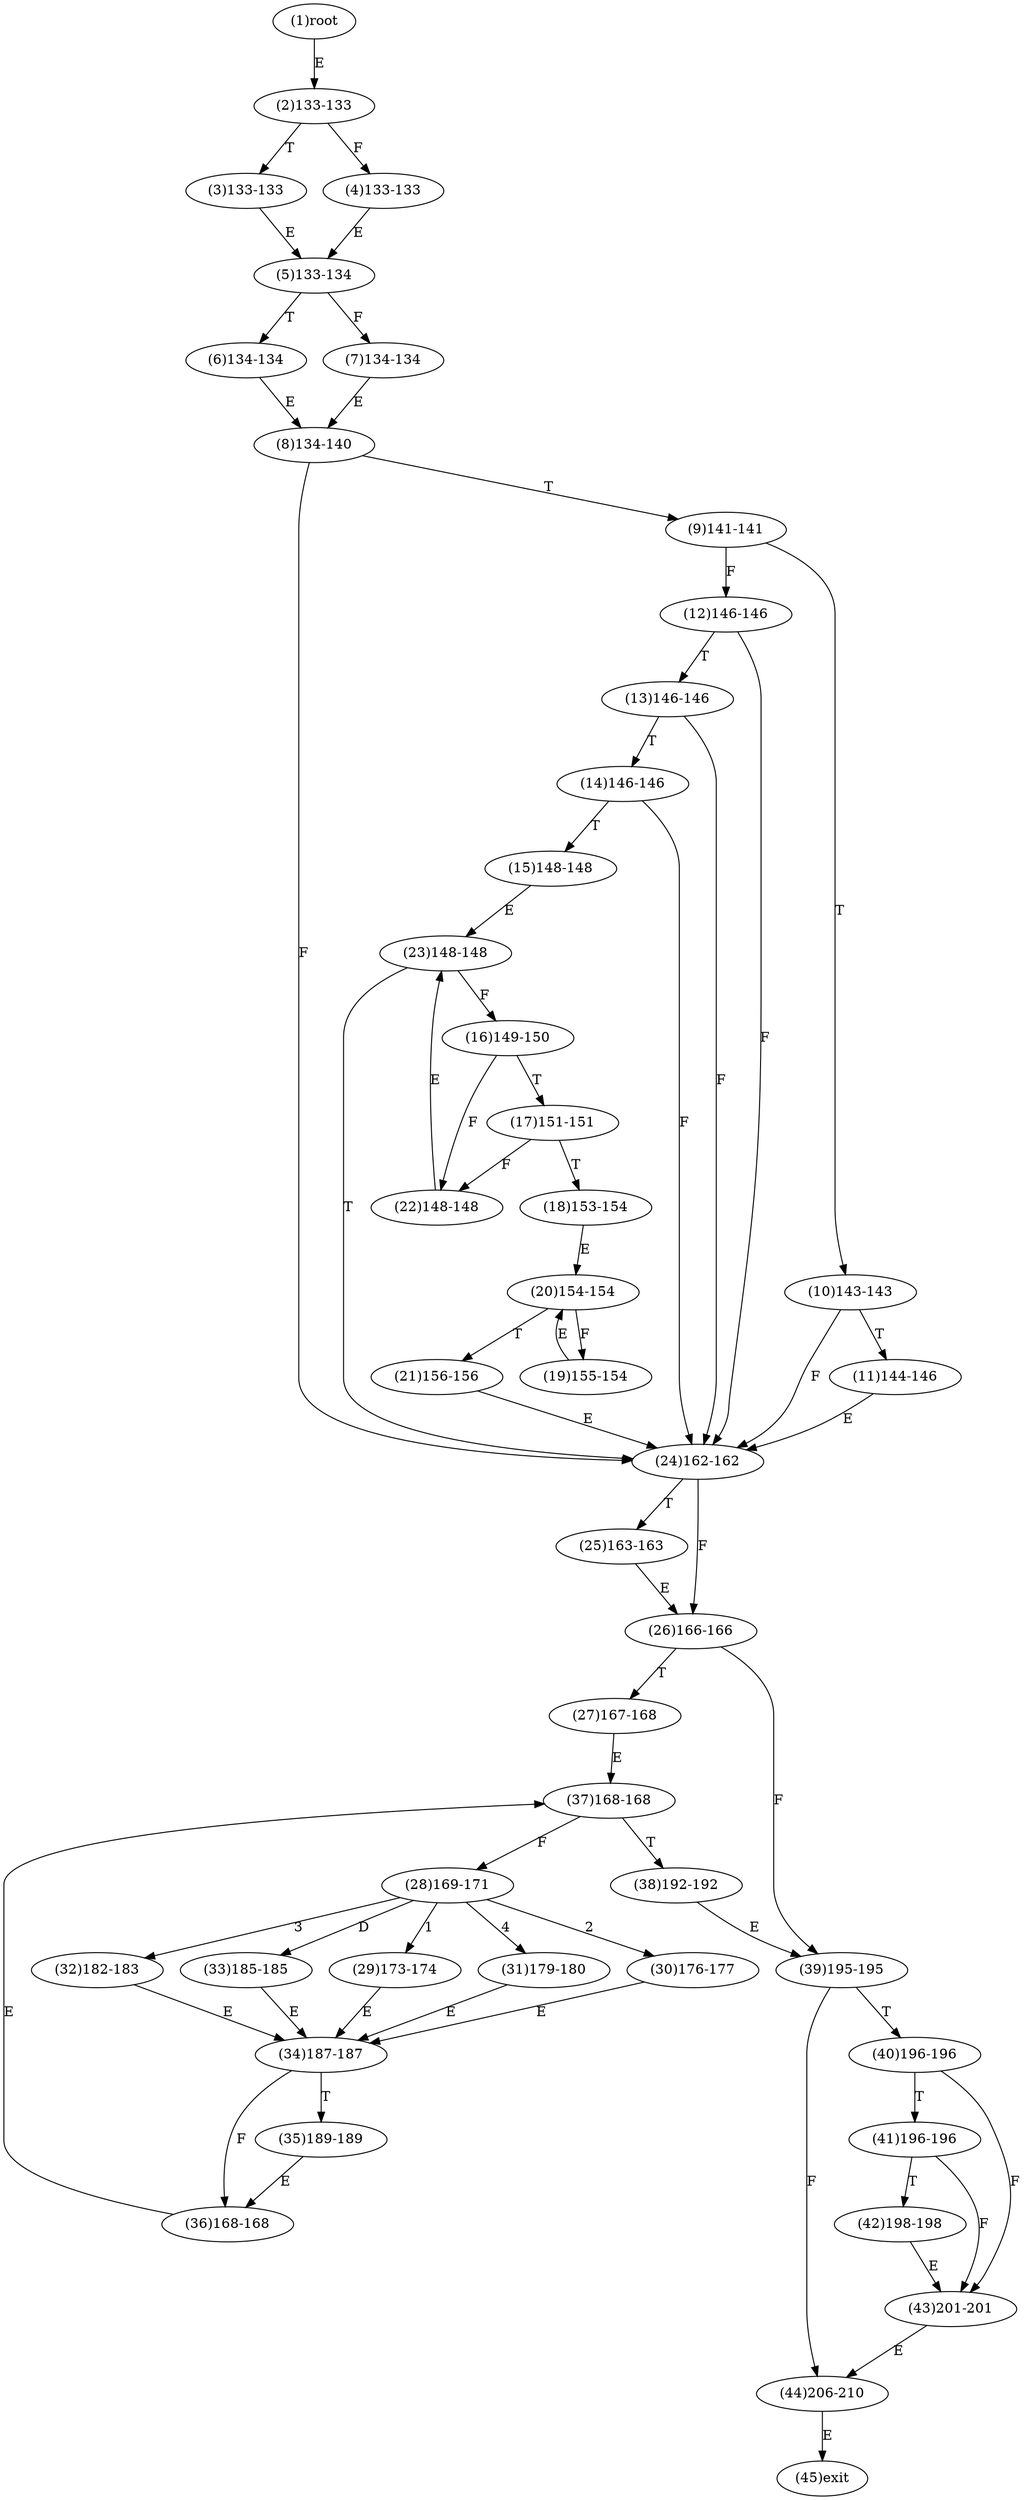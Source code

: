 digraph "" { 
1[ label="(1)root"];
2[ label="(2)133-133"];
3[ label="(3)133-133"];
4[ label="(4)133-133"];
5[ label="(5)133-134"];
6[ label="(6)134-134"];
7[ label="(7)134-134"];
8[ label="(8)134-140"];
9[ label="(9)141-141"];
10[ label="(10)143-143"];
11[ label="(11)144-146"];
12[ label="(12)146-146"];
13[ label="(13)146-146"];
14[ label="(14)146-146"];
15[ label="(15)148-148"];
17[ label="(17)151-151"];
16[ label="(16)149-150"];
19[ label="(19)155-154"];
18[ label="(18)153-154"];
21[ label="(21)156-156"];
20[ label="(20)154-154"];
23[ label="(23)148-148"];
22[ label="(22)148-148"];
25[ label="(25)163-163"];
24[ label="(24)162-162"];
27[ label="(27)167-168"];
26[ label="(26)166-166"];
29[ label="(29)173-174"];
28[ label="(28)169-171"];
31[ label="(31)179-180"];
30[ label="(30)176-177"];
34[ label="(34)187-187"];
35[ label="(35)189-189"];
32[ label="(32)182-183"];
33[ label="(33)185-185"];
38[ label="(38)192-192"];
39[ label="(39)195-195"];
36[ label="(36)168-168"];
37[ label="(37)168-168"];
42[ label="(42)198-198"];
43[ label="(43)201-201"];
40[ label="(40)196-196"];
41[ label="(41)196-196"];
44[ label="(44)206-210"];
45[ label="(45)exit"];
1->2[ label="E"];
2->4[ label="F"];
2->3[ label="T"];
3->5[ label="E"];
4->5[ label="E"];
5->7[ label="F"];
5->6[ label="T"];
6->8[ label="E"];
7->8[ label="E"];
8->24[ label="F"];
8->9[ label="T"];
9->12[ label="F"];
9->10[ label="T"];
10->24[ label="F"];
10->11[ label="T"];
11->24[ label="E"];
12->24[ label="F"];
12->13[ label="T"];
13->24[ label="F"];
13->14[ label="T"];
14->24[ label="F"];
14->15[ label="T"];
15->23[ label="E"];
16->22[ label="F"];
16->17[ label="T"];
17->22[ label="F"];
17->18[ label="T"];
18->20[ label="E"];
19->20[ label="E"];
20->19[ label="F"];
20->21[ label="T"];
21->24[ label="E"];
22->23[ label="E"];
23->16[ label="F"];
23->24[ label="T"];
24->26[ label="F"];
24->25[ label="T"];
25->26[ label="E"];
26->39[ label="F"];
26->27[ label="T"];
27->37[ label="E"];
28->29[ label="1"];
28->30[ label="2"];
28->32[ label="3"];
28->31[ label="4"];
28->33[ label="D"];
29->34[ label="E"];
30->34[ label="E"];
31->34[ label="E"];
32->34[ label="E"];
33->34[ label="E"];
34->36[ label="F"];
34->35[ label="T"];
35->36[ label="E"];
36->37[ label="E"];
37->28[ label="F"];
37->38[ label="T"];
38->39[ label="E"];
39->44[ label="F"];
39->40[ label="T"];
40->43[ label="F"];
40->41[ label="T"];
41->43[ label="F"];
41->42[ label="T"];
42->43[ label="E"];
43->44[ label="E"];
44->45[ label="E"];
}